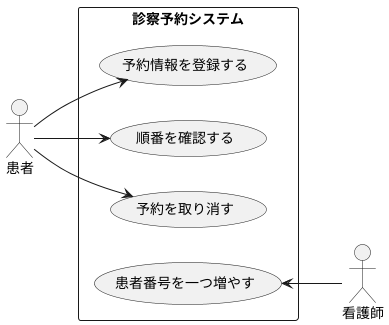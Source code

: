 @startuml ユースケース図
    left to right direction
    actor 患者 as kan
    actor 看護師 as ns
    rectangle 診察予約システム{
        usecase 予約情報を登録する as res
        usecase 順番を確認する as conf
        usecase 予約を取り消す as del
        usecase 患者番号を一つ増やす as inc
    }
    kan --> res
    kan --> conf
    kan --> del
    inc <-- ns


@enduml